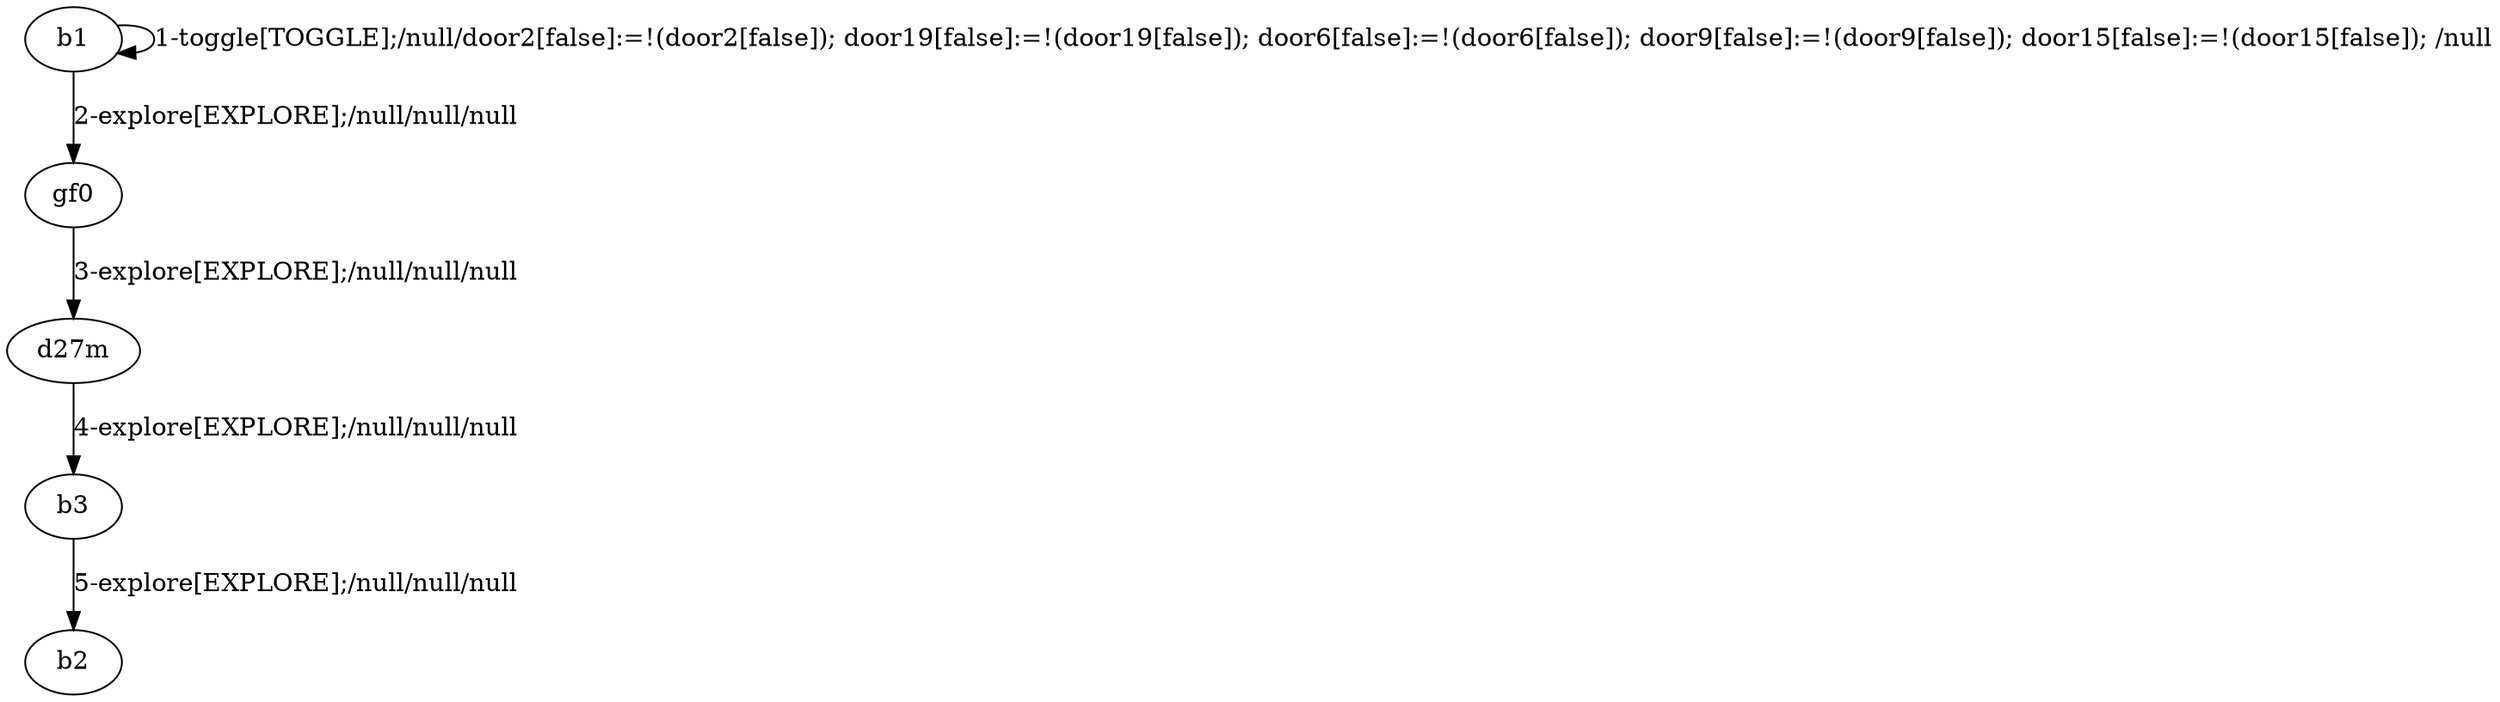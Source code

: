 # Total number of goals covered by this test: 1
# b3 --> b2

digraph g {
"b1" -> "b1" [label = "1-toggle[TOGGLE];/null/door2[false]:=!(door2[false]); door19[false]:=!(door19[false]); door6[false]:=!(door6[false]); door9[false]:=!(door9[false]); door15[false]:=!(door15[false]); /null"];
"b1" -> "gf0" [label = "2-explore[EXPLORE];/null/null/null"];
"gf0" -> "d27m" [label = "3-explore[EXPLORE];/null/null/null"];
"d27m" -> "b3" [label = "4-explore[EXPLORE];/null/null/null"];
"b3" -> "b2" [label = "5-explore[EXPLORE];/null/null/null"];
}